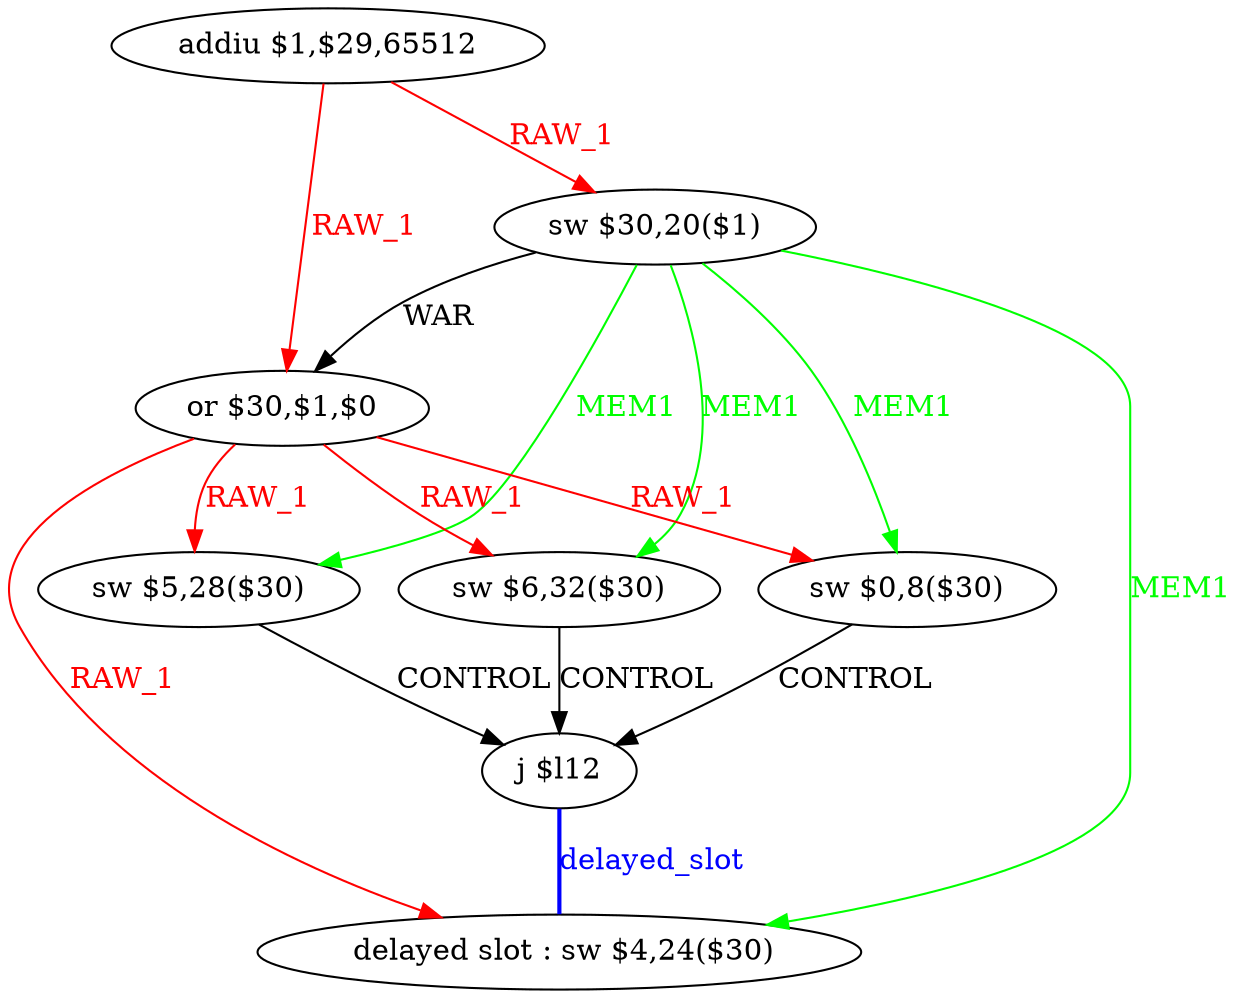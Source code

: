 digraph G1 {
node [shape = ellipse];
i7 [label = " delayed slot : sw $4,24($30)"] ;
i6 ->  i7 [style = bold, dir= none, fontcolor = blue, color = blue, label= "delayed_slot"];
i6 [label = "j $l12"] ;
i0 [label = "addiu $1,$29,65512"] ;
i0 ->  i1 [color = red, fontcolor = red, label= "RAW_1"];
i0 ->  i2 [color = red, fontcolor = red, label= "RAW_1"];
i1 [label = "sw $30,20($1)"] ;
i1 ->  i2 [label= "WAR"];
i1 ->  i3 [color = green, fontcolor = green, label= "MEM1"];
i1 ->  i4 [color = green, fontcolor = green, label= "MEM1"];
i1 ->  i5 [color = green, fontcolor = green, label= "MEM1"];
i1 ->  i7 [color = green, fontcolor = green, label= "MEM1"];
i2 [label = "or $30,$1,$0"] ;
i2 ->  i3 [color = red, fontcolor = red, label= "RAW_1"];
i2 ->  i4 [color = red, fontcolor = red, label= "RAW_1"];
i2 ->  i5 [color = red, fontcolor = red, label= "RAW_1"];
i2 ->  i7 [color = red, fontcolor = red, label= "RAW_1"];
i3 [label = "sw $5,28($30)"] ;
i3 ->  i6 [label= "CONTROL"];
i4 [label = "sw $6,32($30)"] ;
i4 ->  i6 [label= "CONTROL"];
i5 [label = "sw $0,8($30)"] ;
i5 ->  i6 [label= "CONTROL"];
}
